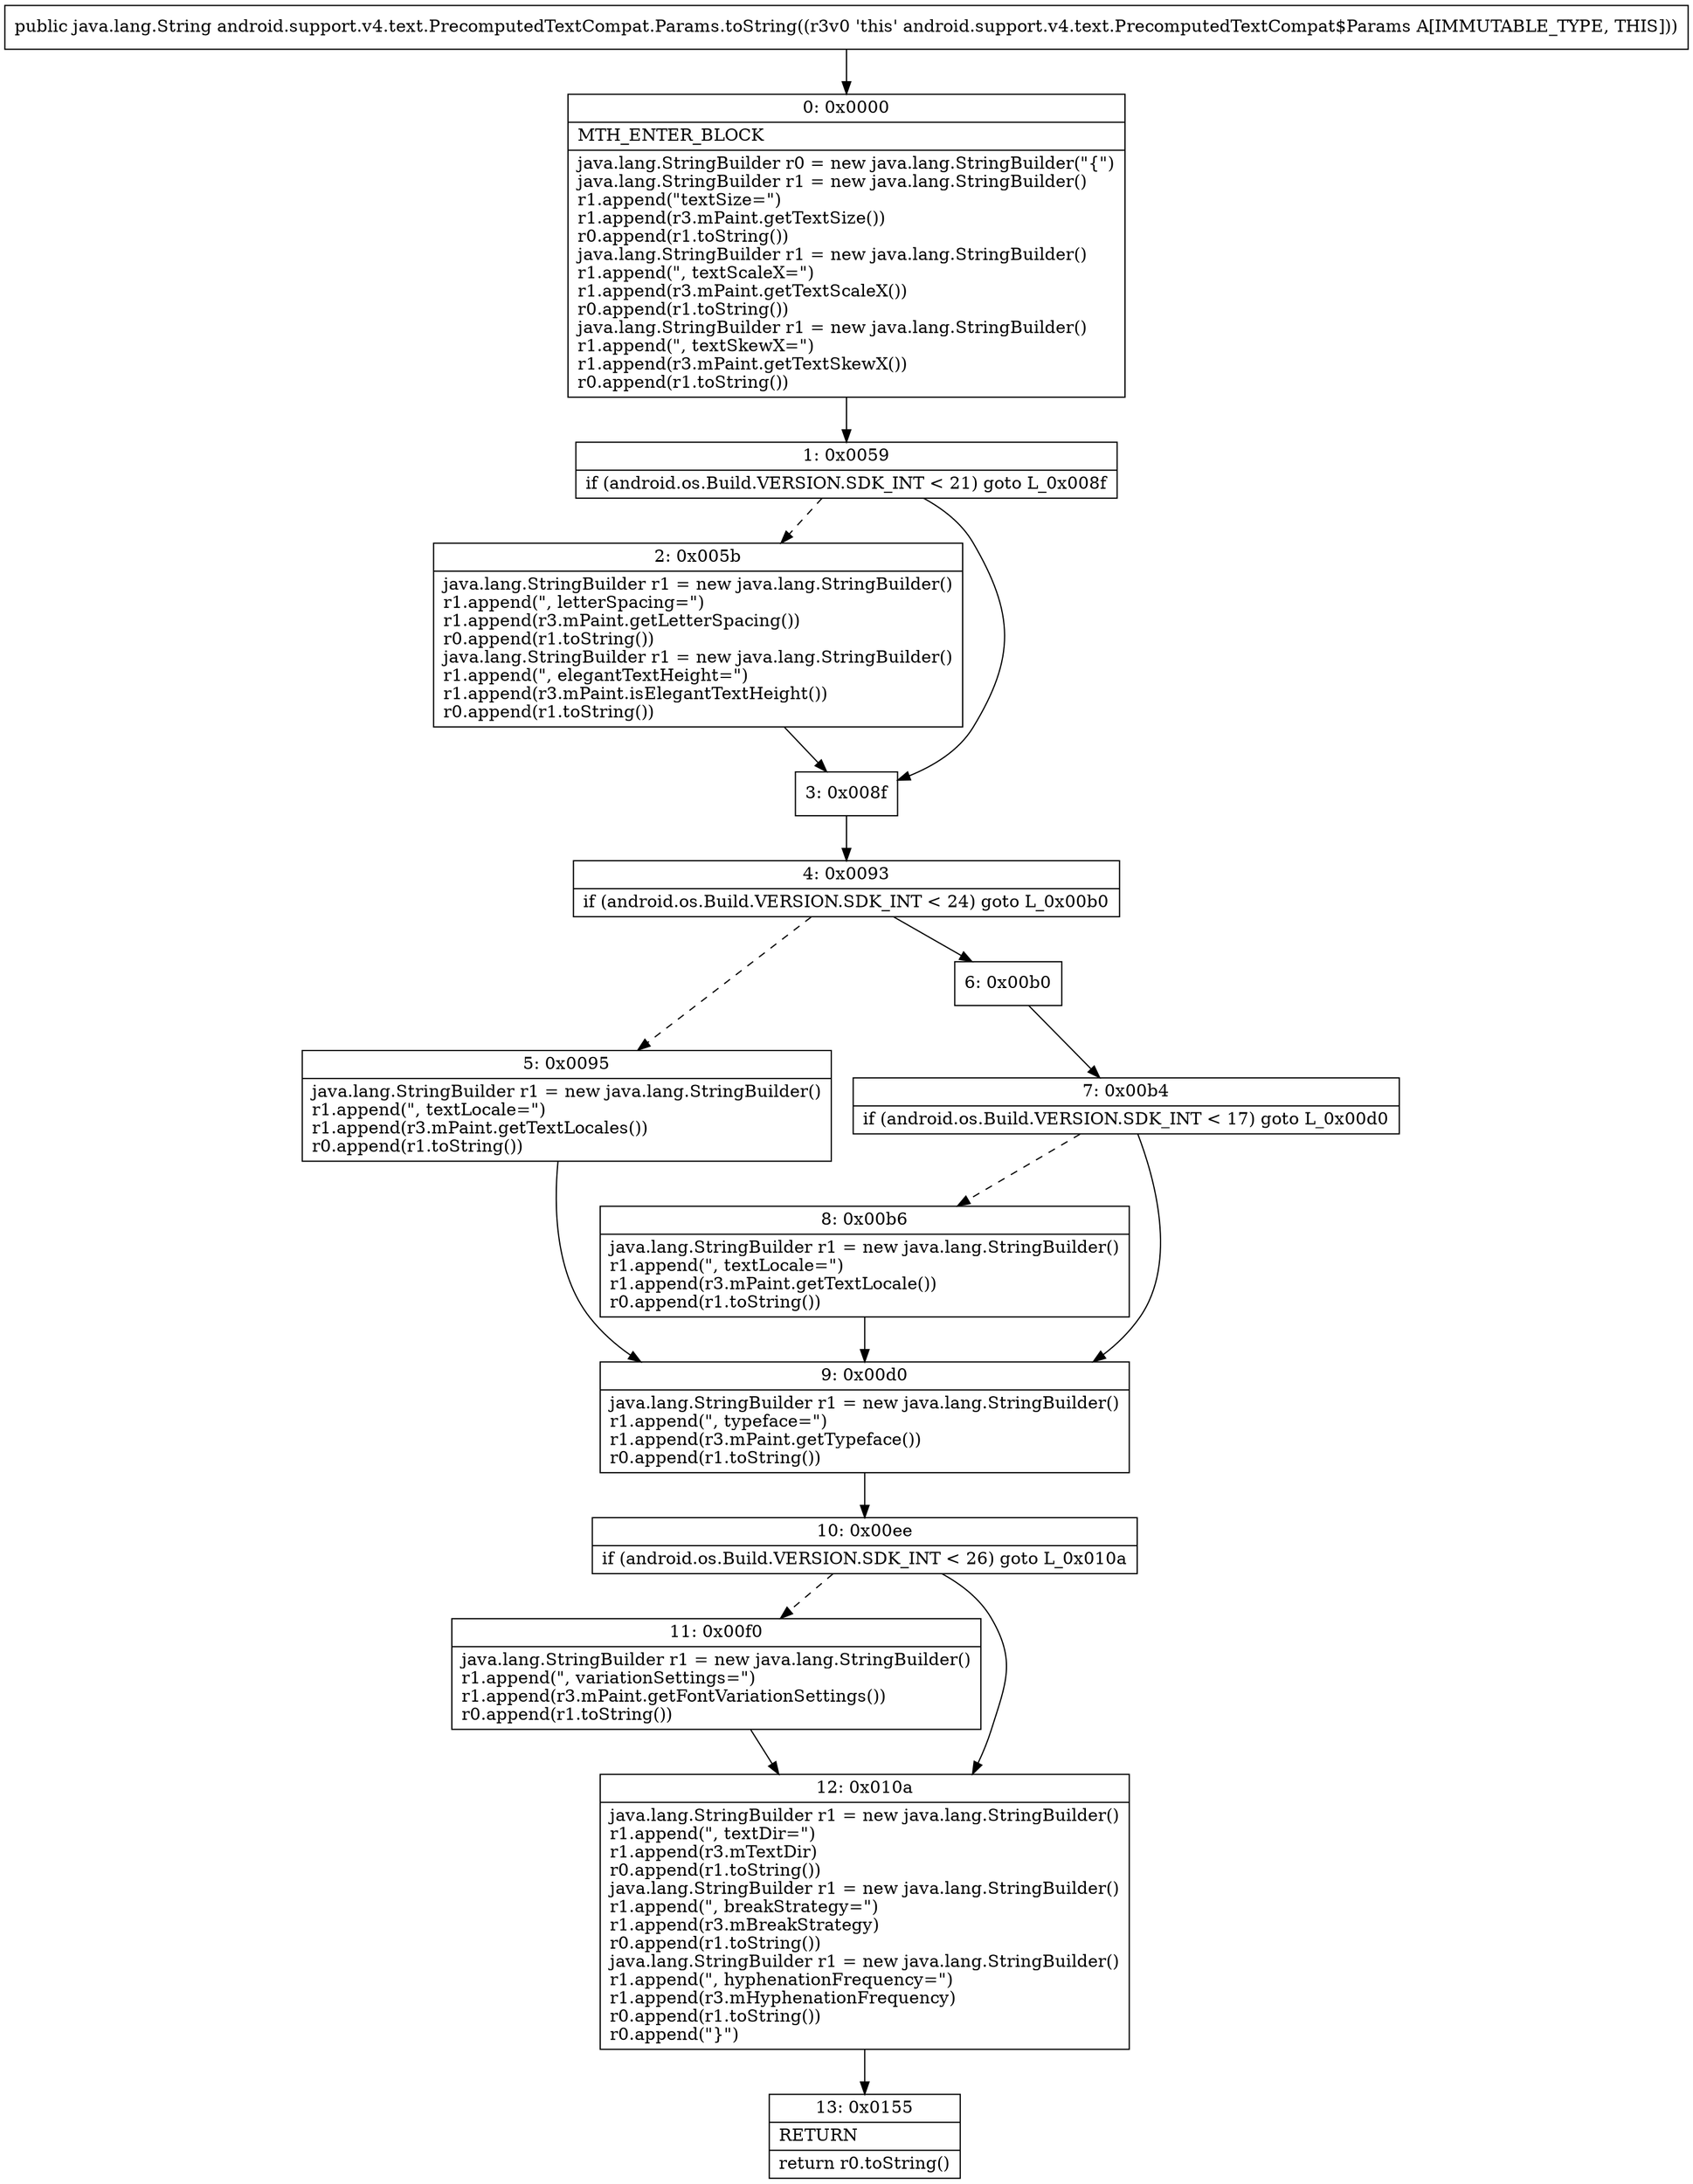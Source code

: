 digraph "CFG forandroid.support.v4.text.PrecomputedTextCompat.Params.toString()Ljava\/lang\/String;" {
Node_0 [shape=record,label="{0\:\ 0x0000|MTH_ENTER_BLOCK\l|java.lang.StringBuilder r0 = new java.lang.StringBuilder(\"\{\")\ljava.lang.StringBuilder r1 = new java.lang.StringBuilder()\lr1.append(\"textSize=\")\lr1.append(r3.mPaint.getTextSize())\lr0.append(r1.toString())\ljava.lang.StringBuilder r1 = new java.lang.StringBuilder()\lr1.append(\", textScaleX=\")\lr1.append(r3.mPaint.getTextScaleX())\lr0.append(r1.toString())\ljava.lang.StringBuilder r1 = new java.lang.StringBuilder()\lr1.append(\", textSkewX=\")\lr1.append(r3.mPaint.getTextSkewX())\lr0.append(r1.toString())\l}"];
Node_1 [shape=record,label="{1\:\ 0x0059|if (android.os.Build.VERSION.SDK_INT \< 21) goto L_0x008f\l}"];
Node_2 [shape=record,label="{2\:\ 0x005b|java.lang.StringBuilder r1 = new java.lang.StringBuilder()\lr1.append(\", letterSpacing=\")\lr1.append(r3.mPaint.getLetterSpacing())\lr0.append(r1.toString())\ljava.lang.StringBuilder r1 = new java.lang.StringBuilder()\lr1.append(\", elegantTextHeight=\")\lr1.append(r3.mPaint.isElegantTextHeight())\lr0.append(r1.toString())\l}"];
Node_3 [shape=record,label="{3\:\ 0x008f}"];
Node_4 [shape=record,label="{4\:\ 0x0093|if (android.os.Build.VERSION.SDK_INT \< 24) goto L_0x00b0\l}"];
Node_5 [shape=record,label="{5\:\ 0x0095|java.lang.StringBuilder r1 = new java.lang.StringBuilder()\lr1.append(\", textLocale=\")\lr1.append(r3.mPaint.getTextLocales())\lr0.append(r1.toString())\l}"];
Node_6 [shape=record,label="{6\:\ 0x00b0}"];
Node_7 [shape=record,label="{7\:\ 0x00b4|if (android.os.Build.VERSION.SDK_INT \< 17) goto L_0x00d0\l}"];
Node_8 [shape=record,label="{8\:\ 0x00b6|java.lang.StringBuilder r1 = new java.lang.StringBuilder()\lr1.append(\", textLocale=\")\lr1.append(r3.mPaint.getTextLocale())\lr0.append(r1.toString())\l}"];
Node_9 [shape=record,label="{9\:\ 0x00d0|java.lang.StringBuilder r1 = new java.lang.StringBuilder()\lr1.append(\", typeface=\")\lr1.append(r3.mPaint.getTypeface())\lr0.append(r1.toString())\l}"];
Node_10 [shape=record,label="{10\:\ 0x00ee|if (android.os.Build.VERSION.SDK_INT \< 26) goto L_0x010a\l}"];
Node_11 [shape=record,label="{11\:\ 0x00f0|java.lang.StringBuilder r1 = new java.lang.StringBuilder()\lr1.append(\", variationSettings=\")\lr1.append(r3.mPaint.getFontVariationSettings())\lr0.append(r1.toString())\l}"];
Node_12 [shape=record,label="{12\:\ 0x010a|java.lang.StringBuilder r1 = new java.lang.StringBuilder()\lr1.append(\", textDir=\")\lr1.append(r3.mTextDir)\lr0.append(r1.toString())\ljava.lang.StringBuilder r1 = new java.lang.StringBuilder()\lr1.append(\", breakStrategy=\")\lr1.append(r3.mBreakStrategy)\lr0.append(r1.toString())\ljava.lang.StringBuilder r1 = new java.lang.StringBuilder()\lr1.append(\", hyphenationFrequency=\")\lr1.append(r3.mHyphenationFrequency)\lr0.append(r1.toString())\lr0.append(\"\}\")\l}"];
Node_13 [shape=record,label="{13\:\ 0x0155|RETURN\l|return r0.toString()\l}"];
MethodNode[shape=record,label="{public java.lang.String android.support.v4.text.PrecomputedTextCompat.Params.toString((r3v0 'this' android.support.v4.text.PrecomputedTextCompat$Params A[IMMUTABLE_TYPE, THIS])) }"];
MethodNode -> Node_0;
Node_0 -> Node_1;
Node_1 -> Node_2[style=dashed];
Node_1 -> Node_3;
Node_2 -> Node_3;
Node_3 -> Node_4;
Node_4 -> Node_5[style=dashed];
Node_4 -> Node_6;
Node_5 -> Node_9;
Node_6 -> Node_7;
Node_7 -> Node_8[style=dashed];
Node_7 -> Node_9;
Node_8 -> Node_9;
Node_9 -> Node_10;
Node_10 -> Node_11[style=dashed];
Node_10 -> Node_12;
Node_11 -> Node_12;
Node_12 -> Node_13;
}

